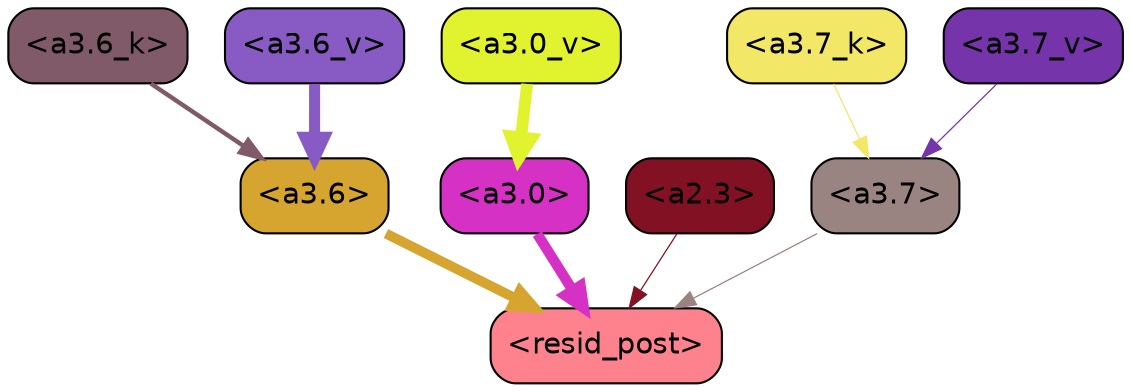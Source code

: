 strict digraph "" {
	graph [bgcolor=transparent,
		layout=dot,
		overlap=false,
		splines=true
	];
	"<a3.7>"	[color=black,
		fillcolor="#9a8482",
		fontname=Helvetica,
		shape=box,
		style="filled, rounded"];
	"<resid_post>"	[color=black,
		fillcolor="#fe828e",
		fontname=Helvetica,
		shape=box,
		style="filled, rounded"];
	"<a3.7>" -> "<resid_post>"	[color="#9a8482",
		penwidth=0.6];
	"<a3.6>"	[color=black,
		fillcolor="#d5a52f",
		fontname=Helvetica,
		shape=box,
		style="filled, rounded"];
	"<a3.6>" -> "<resid_post>"	[color="#d5a52f",
		penwidth=4.749041676521301];
	"<a3.0>"	[color=black,
		fillcolor="#d631c5",
		fontname=Helvetica,
		shape=box,
		style="filled, rounded"];
	"<a3.0>" -> "<resid_post>"	[color="#d631c5",
		penwidth=5.004215121269226];
	"<a2.3>"	[color=black,
		fillcolor="#831124",
		fontname=Helvetica,
		shape=box,
		style="filled, rounded"];
	"<a2.3>" -> "<resid_post>"	[color="#831124",
		penwidth=0.6];
	"<a3.7_k>"	[color=black,
		fillcolor="#f2e766",
		fontname=Helvetica,
		shape=box,
		style="filled, rounded"];
	"<a3.7_k>" -> "<a3.7>"	[color="#f2e766",
		penwidth=0.6];
	"<a3.6_k>"	[color=black,
		fillcolor="#805a68",
		fontname=Helvetica,
		shape=box,
		style="filled, rounded"];
	"<a3.6_k>" -> "<a3.6>"	[color="#805a68",
		penwidth=2.13908451795578];
	"<a3.7_v>"	[color=black,
		fillcolor="#7534aa",
		fontname=Helvetica,
		shape=box,
		style="filled, rounded"];
	"<a3.7_v>" -> "<a3.7>"	[color="#7534aa",
		penwidth=0.6];
	"<a3.6_v>"	[color=black,
		fillcolor="#875bc3",
		fontname=Helvetica,
		shape=box,
		style="filled, rounded"];
	"<a3.6_v>" -> "<a3.6>"	[color="#875bc3",
		penwidth=5.297133803367615];
	"<a3.0_v>"	[color=black,
		fillcolor="#e1f32e",
		fontname=Helvetica,
		shape=box,
		style="filled, rounded"];
	"<a3.0_v>" -> "<a3.0>"	[color="#e1f32e",
		penwidth=5.680712580680847];
}
